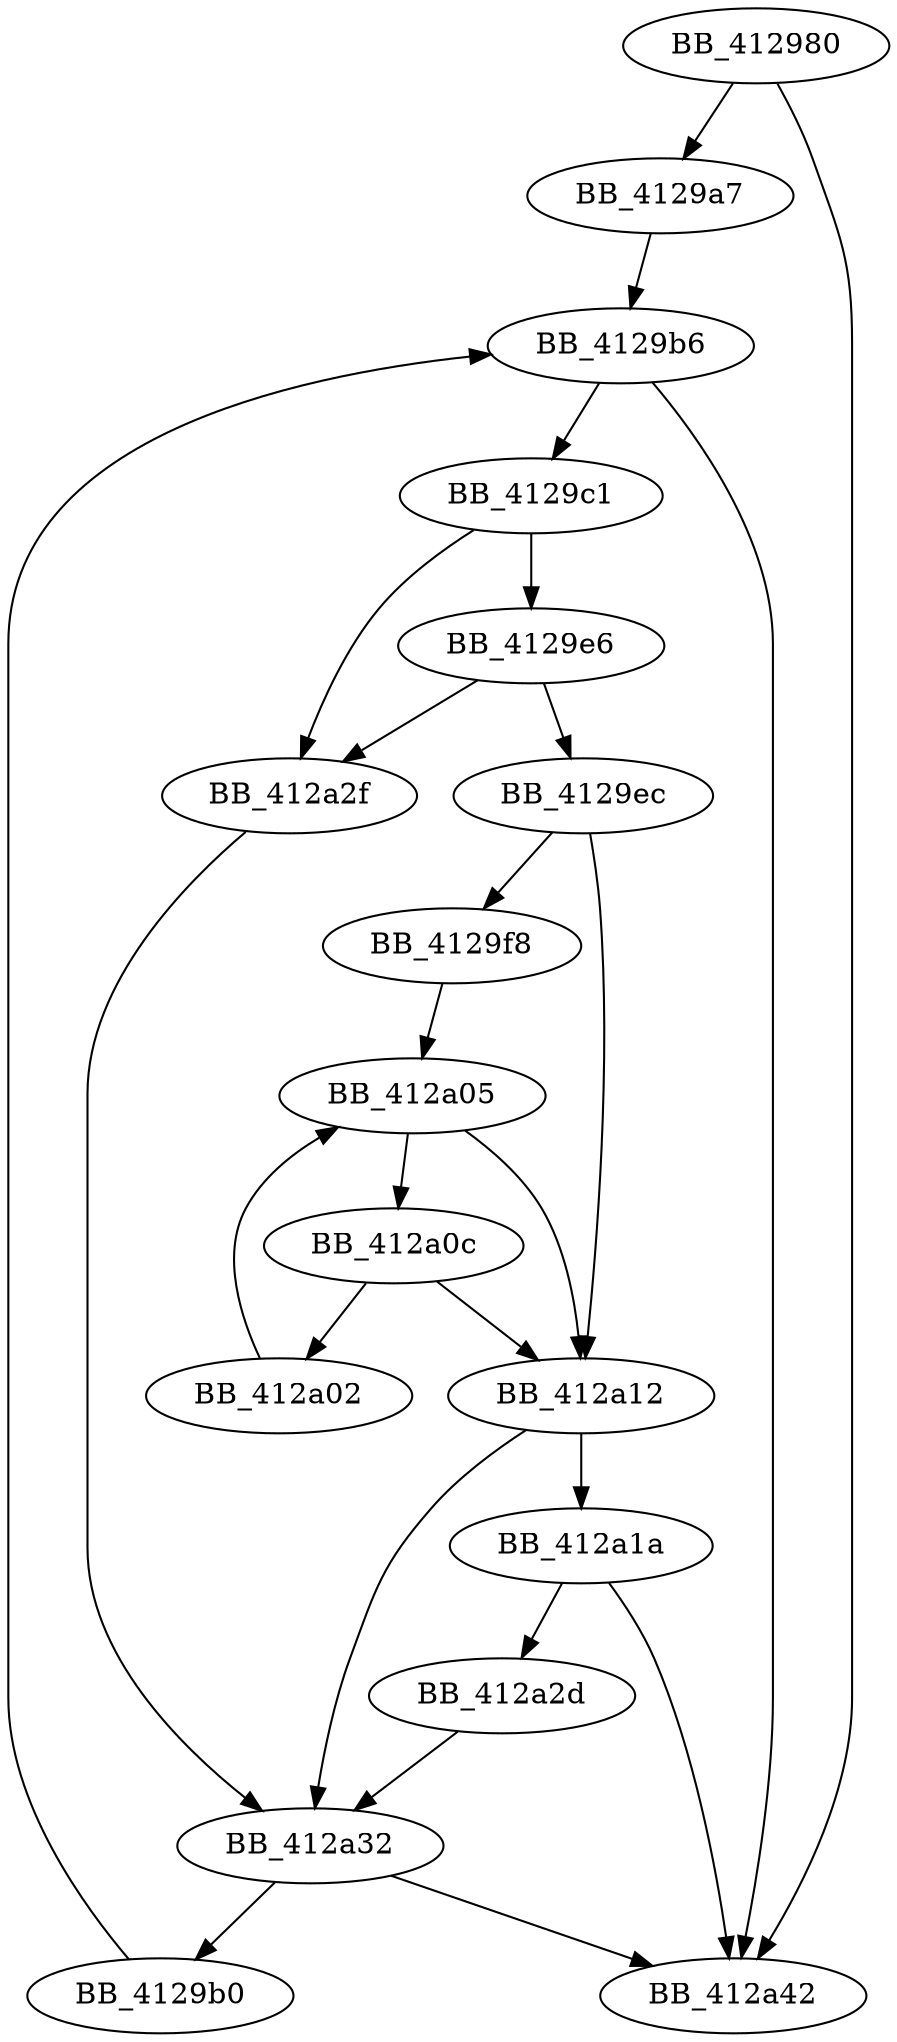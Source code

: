 DiGraph sub_412980{
BB_412980->BB_4129a7
BB_412980->BB_412a42
BB_4129a7->BB_4129b6
BB_4129b0->BB_4129b6
BB_4129b6->BB_4129c1
BB_4129b6->BB_412a42
BB_4129c1->BB_4129e6
BB_4129c1->BB_412a2f
BB_4129e6->BB_4129ec
BB_4129e6->BB_412a2f
BB_4129ec->BB_4129f8
BB_4129ec->BB_412a12
BB_4129f8->BB_412a05
BB_412a02->BB_412a05
BB_412a05->BB_412a0c
BB_412a05->BB_412a12
BB_412a0c->BB_412a02
BB_412a0c->BB_412a12
BB_412a12->BB_412a1a
BB_412a12->BB_412a32
BB_412a1a->BB_412a2d
BB_412a1a->BB_412a42
BB_412a2d->BB_412a32
BB_412a2f->BB_412a32
BB_412a32->BB_4129b0
BB_412a32->BB_412a42
}
